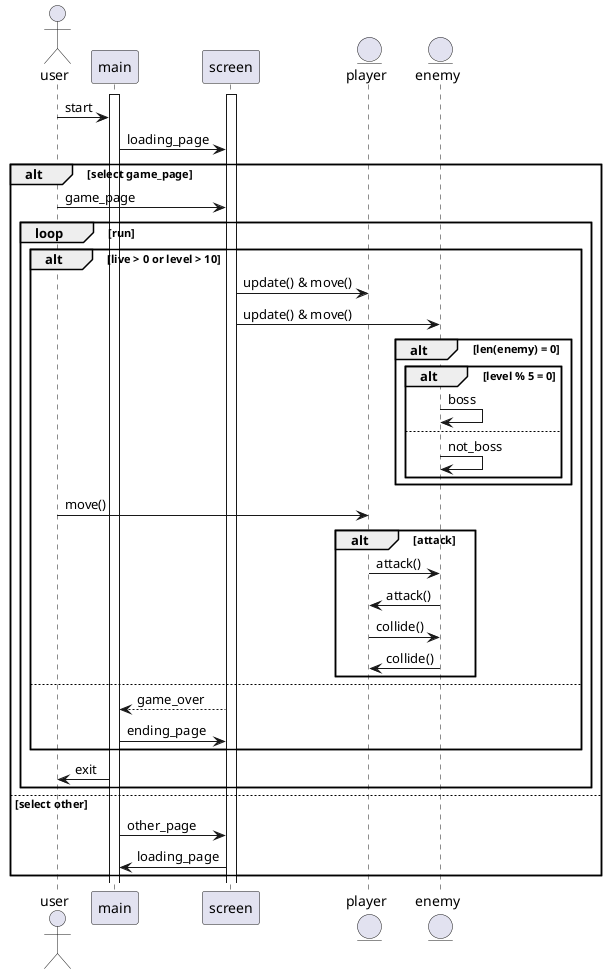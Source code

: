 @startuml
'https://plantuml.com/sequence-diagram

actor user
activate main
activate screen
entity player
entity enemy

user -> main: start
main -> screen: loading_page
alt select game_page
    user -> screen: game_page
    loop run
        alt live > 0 or level > 10
            screen -> player: update() & move()
            screen -> enemy: update() & move()
            alt len(enemy) = 0
                alt level % 5 = 0
                    enemy -> enemy: boss
                else
                    enemy -> enemy: not_boss
                end
            end
            user -> player: move()
            alt attack
                player -> enemy: attack()
                enemy -> player: attack()
                player -> enemy: collide()
                enemy -> player: collide()
            end
        else
            screen --> main: game_over
            main -> screen: ending_page
        end
        main -> user: exit
    end
else select other
    main -> screen: other_page
    screen -> main: loading_page
end
@enduml